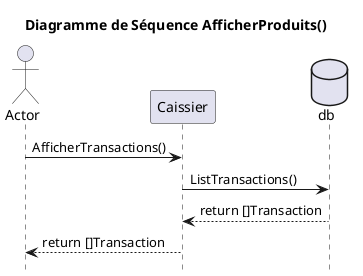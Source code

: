 @startuml
hide footbox
title Diagramme de Séquence AfficherProduits()

actor       Actor       as a
participant Caissier as c
database    db    as d
'participant logger as l
a -> c : AfficherTransactions()
c -> d : ListTransactions()
c <-- d : return []Transaction
a <-- c : return []Transaction
@enduml
